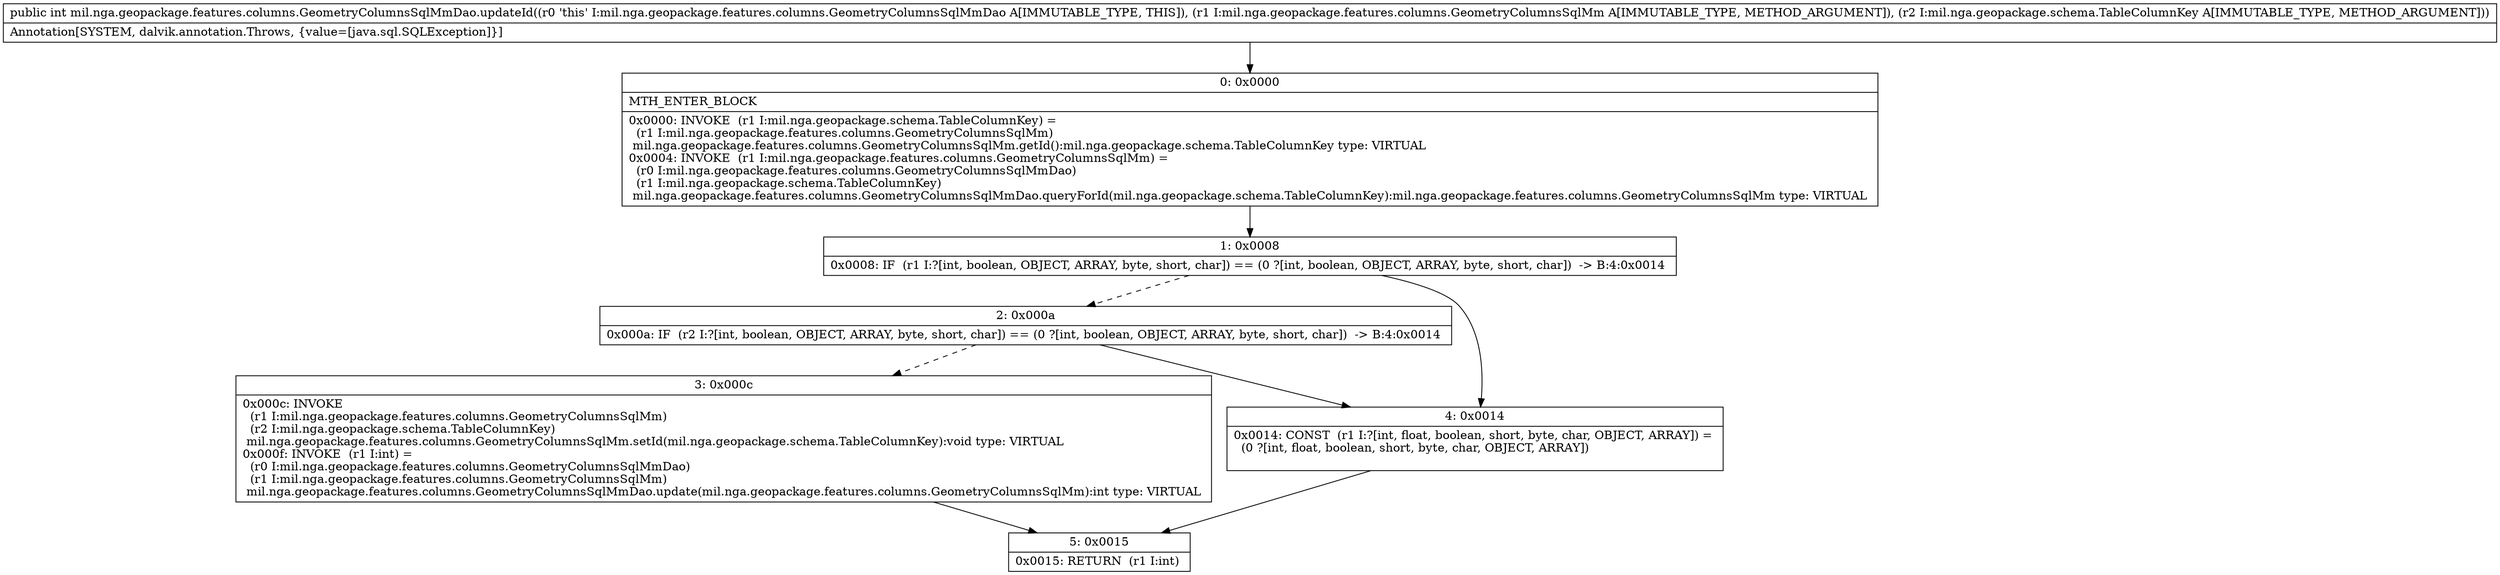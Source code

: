 digraph "CFG formil.nga.geopackage.features.columns.GeometryColumnsSqlMmDao.updateId(Lmil\/nga\/geopackage\/features\/columns\/GeometryColumnsSqlMm;Lmil\/nga\/geopackage\/schema\/TableColumnKey;)I" {
Node_0 [shape=record,label="{0\:\ 0x0000|MTH_ENTER_BLOCK\l|0x0000: INVOKE  (r1 I:mil.nga.geopackage.schema.TableColumnKey) = \l  (r1 I:mil.nga.geopackage.features.columns.GeometryColumnsSqlMm)\l mil.nga.geopackage.features.columns.GeometryColumnsSqlMm.getId():mil.nga.geopackage.schema.TableColumnKey type: VIRTUAL \l0x0004: INVOKE  (r1 I:mil.nga.geopackage.features.columns.GeometryColumnsSqlMm) = \l  (r0 I:mil.nga.geopackage.features.columns.GeometryColumnsSqlMmDao)\l  (r1 I:mil.nga.geopackage.schema.TableColumnKey)\l mil.nga.geopackage.features.columns.GeometryColumnsSqlMmDao.queryForId(mil.nga.geopackage.schema.TableColumnKey):mil.nga.geopackage.features.columns.GeometryColumnsSqlMm type: VIRTUAL \l}"];
Node_1 [shape=record,label="{1\:\ 0x0008|0x0008: IF  (r1 I:?[int, boolean, OBJECT, ARRAY, byte, short, char]) == (0 ?[int, boolean, OBJECT, ARRAY, byte, short, char])  \-\> B:4:0x0014 \l}"];
Node_2 [shape=record,label="{2\:\ 0x000a|0x000a: IF  (r2 I:?[int, boolean, OBJECT, ARRAY, byte, short, char]) == (0 ?[int, boolean, OBJECT, ARRAY, byte, short, char])  \-\> B:4:0x0014 \l}"];
Node_3 [shape=record,label="{3\:\ 0x000c|0x000c: INVOKE  \l  (r1 I:mil.nga.geopackage.features.columns.GeometryColumnsSqlMm)\l  (r2 I:mil.nga.geopackage.schema.TableColumnKey)\l mil.nga.geopackage.features.columns.GeometryColumnsSqlMm.setId(mil.nga.geopackage.schema.TableColumnKey):void type: VIRTUAL \l0x000f: INVOKE  (r1 I:int) = \l  (r0 I:mil.nga.geopackage.features.columns.GeometryColumnsSqlMmDao)\l  (r1 I:mil.nga.geopackage.features.columns.GeometryColumnsSqlMm)\l mil.nga.geopackage.features.columns.GeometryColumnsSqlMmDao.update(mil.nga.geopackage.features.columns.GeometryColumnsSqlMm):int type: VIRTUAL \l}"];
Node_4 [shape=record,label="{4\:\ 0x0014|0x0014: CONST  (r1 I:?[int, float, boolean, short, byte, char, OBJECT, ARRAY]) = \l  (0 ?[int, float, boolean, short, byte, char, OBJECT, ARRAY])\l \l}"];
Node_5 [shape=record,label="{5\:\ 0x0015|0x0015: RETURN  (r1 I:int) \l}"];
MethodNode[shape=record,label="{public int mil.nga.geopackage.features.columns.GeometryColumnsSqlMmDao.updateId((r0 'this' I:mil.nga.geopackage.features.columns.GeometryColumnsSqlMmDao A[IMMUTABLE_TYPE, THIS]), (r1 I:mil.nga.geopackage.features.columns.GeometryColumnsSqlMm A[IMMUTABLE_TYPE, METHOD_ARGUMENT]), (r2 I:mil.nga.geopackage.schema.TableColumnKey A[IMMUTABLE_TYPE, METHOD_ARGUMENT]))  | Annotation[SYSTEM, dalvik.annotation.Throws, \{value=[java.sql.SQLException]\}]\l}"];
MethodNode -> Node_0;
Node_0 -> Node_1;
Node_1 -> Node_2[style=dashed];
Node_1 -> Node_4;
Node_2 -> Node_3[style=dashed];
Node_2 -> Node_4;
Node_3 -> Node_5;
Node_4 -> Node_5;
}

